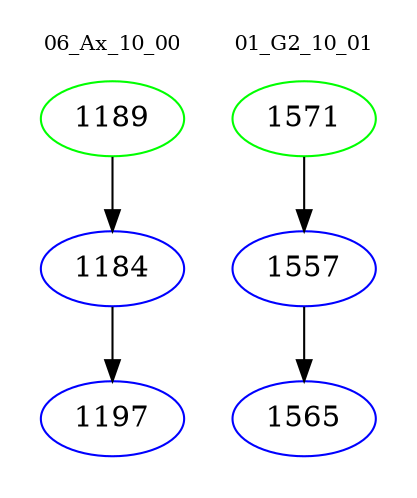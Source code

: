 digraph{
subgraph cluster_0 {
color = white
label = "06_Ax_10_00";
fontsize=10;
T0_1189 [label="1189", color="green"]
T0_1189 -> T0_1184 [color="black"]
T0_1184 [label="1184", color="blue"]
T0_1184 -> T0_1197 [color="black"]
T0_1197 [label="1197", color="blue"]
}
subgraph cluster_1 {
color = white
label = "01_G2_10_01";
fontsize=10;
T1_1571 [label="1571", color="green"]
T1_1571 -> T1_1557 [color="black"]
T1_1557 [label="1557", color="blue"]
T1_1557 -> T1_1565 [color="black"]
T1_1565 [label="1565", color="blue"]
}
}
